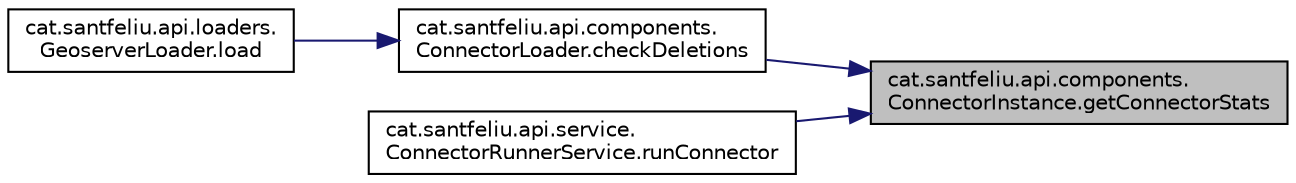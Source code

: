 digraph "cat.santfeliu.api.components.ConnectorInstance.getConnectorStats"
{
 // LATEX_PDF_SIZE
  edge [fontname="Helvetica",fontsize="10",labelfontname="Helvetica",labelfontsize="10"];
  node [fontname="Helvetica",fontsize="10",shape=record];
  rankdir="RL";
  Node1 [label="cat.santfeliu.api.components.\lConnectorInstance.getConnectorStats",height=0.2,width=0.4,color="black", fillcolor="grey75", style="filled", fontcolor="black",tooltip=" "];
  Node1 -> Node2 [dir="back",color="midnightblue",fontsize="10",style="solid",fontname="Helvetica"];
  Node2 [label="cat.santfeliu.api.components.\lConnectorLoader.checkDeletions",height=0.2,width=0.4,color="black", fillcolor="white", style="filled",URL="$classcat_1_1santfeliu_1_1api_1_1components_1_1_connector_loader.html#a705980ec8774468c2ed0e386bcefb3ff",tooltip=" "];
  Node2 -> Node3 [dir="back",color="midnightblue",fontsize="10",style="solid",fontname="Helvetica"];
  Node3 [label="cat.santfeliu.api.loaders.\lGeoserverLoader.load",height=0.2,width=0.4,color="black", fillcolor="white", style="filled",URL="$classcat_1_1santfeliu_1_1api_1_1loaders_1_1_geoserver_loader.html#aecdc6ab5af412ad4354ece82bddc6fc2",tooltip=" "];
  Node1 -> Node4 [dir="back",color="midnightblue",fontsize="10",style="solid",fontname="Helvetica"];
  Node4 [label="cat.santfeliu.api.service.\lConnectorRunnerService.runConnector",height=0.2,width=0.4,color="black", fillcolor="white", style="filled",URL="$classcat_1_1santfeliu_1_1api_1_1service_1_1_connector_runner_service.html#a1c5f65bf8f9a03d8cf5210c8dabf6640",tooltip=" "];
}
